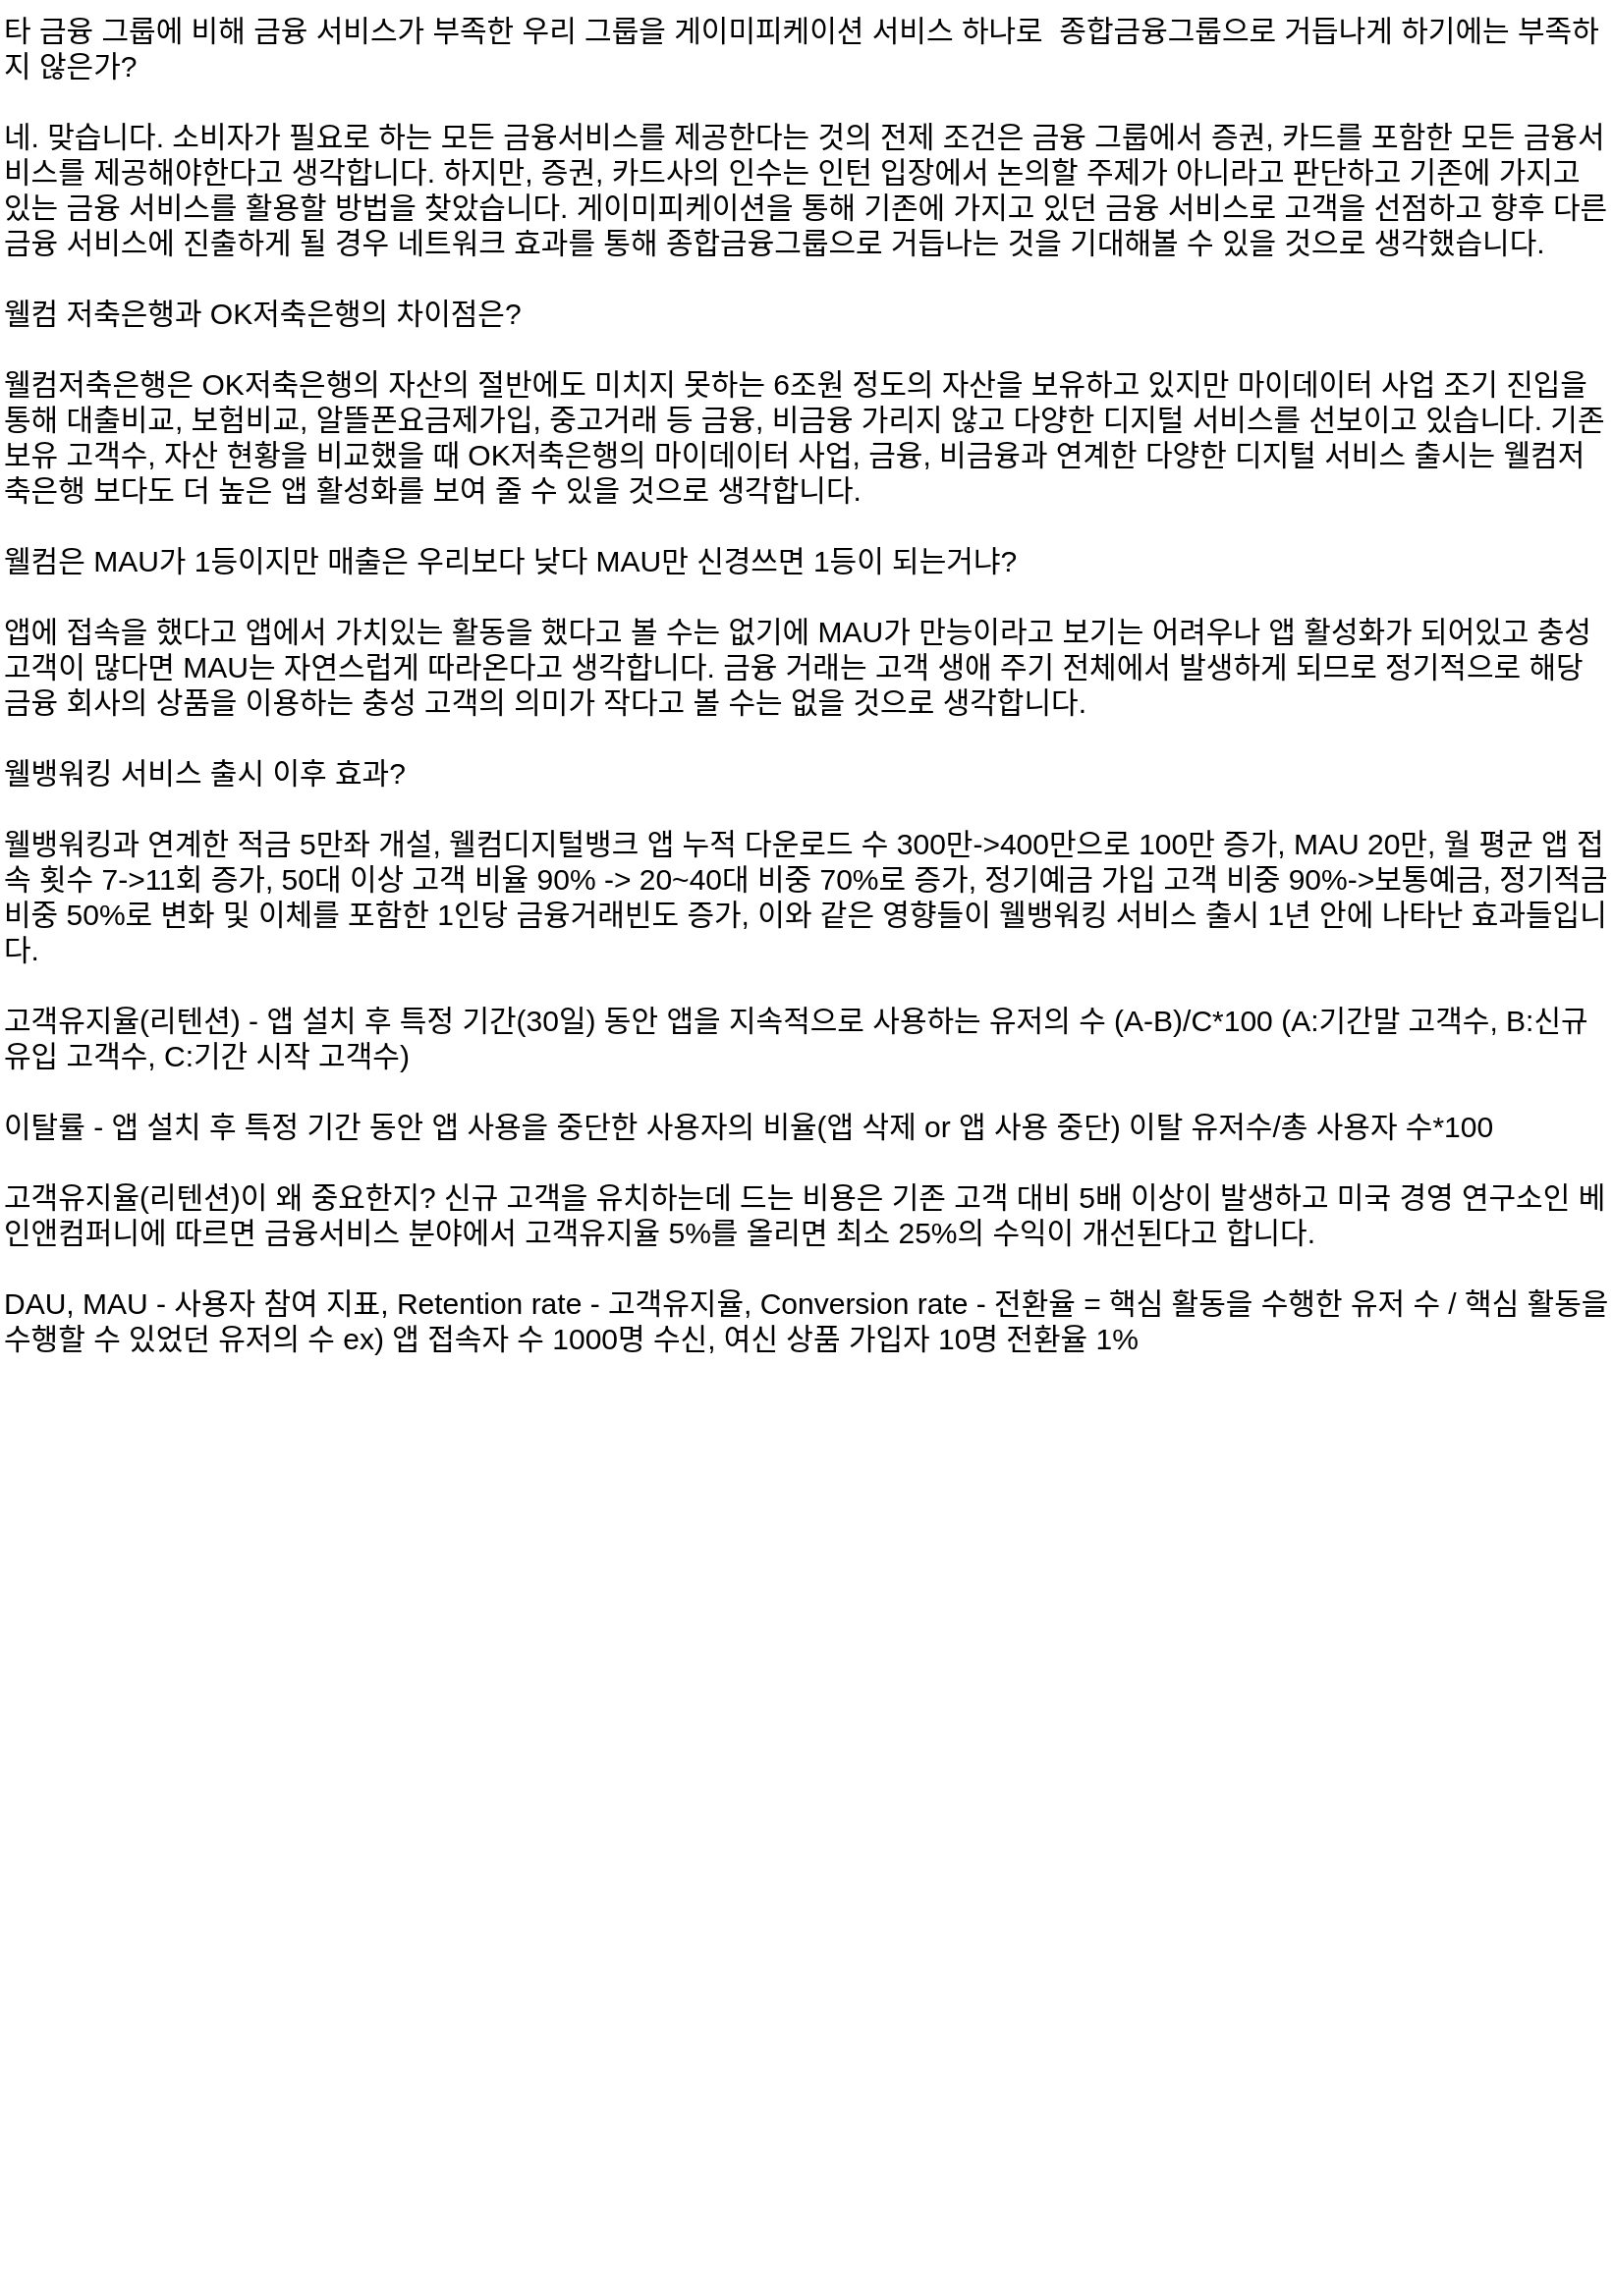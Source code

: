 <mxfile version="22.1.21" type="github">
  <diagram name="페이지-1" id="JB-Fa8y8QE4pFSvhaT2N">
    <mxGraphModel dx="928" dy="3093" grid="1" gridSize="10" guides="1" tooltips="1" connect="1" arrows="1" fold="1" page="1" pageScale="1" pageWidth="827" pageHeight="1169" math="0" shadow="0">
      <root>
        <mxCell id="0" />
        <mxCell id="1" parent="0" />
        <mxCell id="AWfFaUfJ7yot6-zXb4n6-1" value="타 금융 그룹에 비해 금융 서비스가 부족한 우리 그룹을 게이미피케이션 서비스 하나로  종합금융그룹으로 거듭나게 하기에는 부족하지 않은가?&#xa;&#xa;네. 맞습니다. 소비자가 필요로 하는 모든 금융서비스를 제공한다는 것의 전제 조건은 금융 그룹에서 증권, 카드를 포함한 모든 금융서비스를 제공해야한다고 생각합니다. 하지만, 증권, 카드사의 인수는 인턴 입장에서 논의할 주제가 아니라고 판단하고 기존에 가지고 있는 금융 서비스를 활용할 방법을 찾았습니다. 게이미피케이션을 통해 기존에 가지고 있던 금융 서비스로 고객을 선점하고 향후 다른 금융 서비스에 진출하게 될 경우 네트워크 효과를 통해 종합금융그룹으로 거듭나는 것을 기대해볼 수 있을 것으로 생각했습니다.&#xa;&#xa;웰컴 저축은행과 OK저축은행의 차이점은?&#xa;&#xa;웰컴저축은행은 OK저축은행의 자산의 절반에도 미치지 못하는 6조원 정도의 자산을 보유하고 있지만 마이데이터 사업 조기 진입을 통해 대출비교, 보험비교, 알뜰폰요금제가입, 중고거래 등 금융, 비금융 가리지 않고 다양한 디지털 서비스를 선보이고 있습니다. 기존 보유 고객수, 자산 현황을 비교했을 때 OK저축은행의 마이데이터 사업, 금융, 비금융과 연계한 다양한 디지털 서비스 출시는 웰컴저축은행 보다도 더 높은 앱 활성화를 보여 줄 수 있을 것으로 생각합니다.&#xa;&#xa;웰컴은 MAU가 1등이지만 매출은 우리보다 낮다 MAU만 신경쓰면 1등이 되는거냐?&#xa;&#xa;앱에 접속을 했다고 앱에서 가치있는 활동을 했다고 볼 수는 없기에 MAU가 만능이라고 보기는 어려우나 앱 활성화가 되어있고 충성 고객이 많다면 MAU는 자연스럽게 따라온다고 생각합니다. 금융 거래는 고객 생애 주기 전체에서 발생하게 되므로 정기적으로 해당 금융 회사의 상품을 이용하는 충성 고객의 의미가 작다고 볼 수는 없을 것으로 생각합니다.&#xa;&#xa;웰뱅워킹 서비스 출시 이후 효과?&#xa;&#xa;웰뱅워킹과 연계한 적금 5만좌 개설, 웰컴디지털뱅크 앱 누적 다운로드 수 300만-&gt;400만으로 100만 증가, MAU 20만, 월 평균 앱 접속 횟수 7-&gt;11회 증가, 50대 이상 고객 비율 90% -&gt; 20~40대 비중 70%로 증가, 정기예금 가입 고객 비중 90%-&gt;보통예금, 정기적금 비중 50%로 변화 및 이체를 포함한 1인당 금융거래빈도 증가, 이와 같은 영향들이 웰뱅워킹 서비스 출시 1년 안에 나타난 효과들입니다.&#xa;&#xa;고객유지율(리텐션) - 앱 설치 후 특정 기간(30일) 동안 앱을 지속적으로 사용하는 유저의 수 (A-B)/C*100 (A:기간말 고객수, B:신규 유입 고객수, C:기간 시작 고객수)&#xa;&#xa;이탈률 - 앱 설치 후 특정 기간 동안 앱 사용을 중단한 사용자의 비율(앱 삭제 or 앱 사용 중단) 이탈 유저수/총 사용자 수*100&#xa;&#xa;고객유지율(리텐션)이 왜 중요한지? 신규 고객을 유치하는데 드는 비용은 기존 고객 대비 5배 이상이 발생하고 미국 경영 연구소인 베인앤컴퍼니에 따르면 금융서비스 분야에서 고객유지율 5%를 올리면 최소 25%의 수익이 개선된다고 합니다.  &#xa;&#xa;DAU, MAU - 사용자 참여 지표, Retention rate - 고객유지율, Conversion rate - 전환율 = 핵심 활동을 수행한 유저 수 / 핵심 활동을 수행할 수 있었던 유저의 수 ex) 앱 접속자 수 1000명 수신, 여신 상품 가입자 10명 전환율 1%&#xa;&#xa;" style="text;whiteSpace=wrap;fontSize=15;" vertex="1" parent="1">
          <mxGeometry y="-2338" width="820" height="1168" as="geometry" />
        </mxCell>
      </root>
    </mxGraphModel>
  </diagram>
</mxfile>
